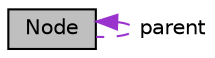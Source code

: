 digraph "Node"
{
 // LATEX_PDF_SIZE
  edge [fontname="Helvetica",fontsize="10",labelfontname="Helvetica",labelfontsize="10"];
  node [fontname="Helvetica",fontsize="10",shape=record];
  Node1 [label="Node",height=0.2,width=0.4,color="black", fillcolor="grey75", style="filled", fontcolor="black",tooltip="A structure representing a node in a grid."];
  Node1 -> Node1 [dir="back",color="darkorchid3",fontsize="10",style="dashed",label=" parent" ,fontname="Helvetica"];
}
